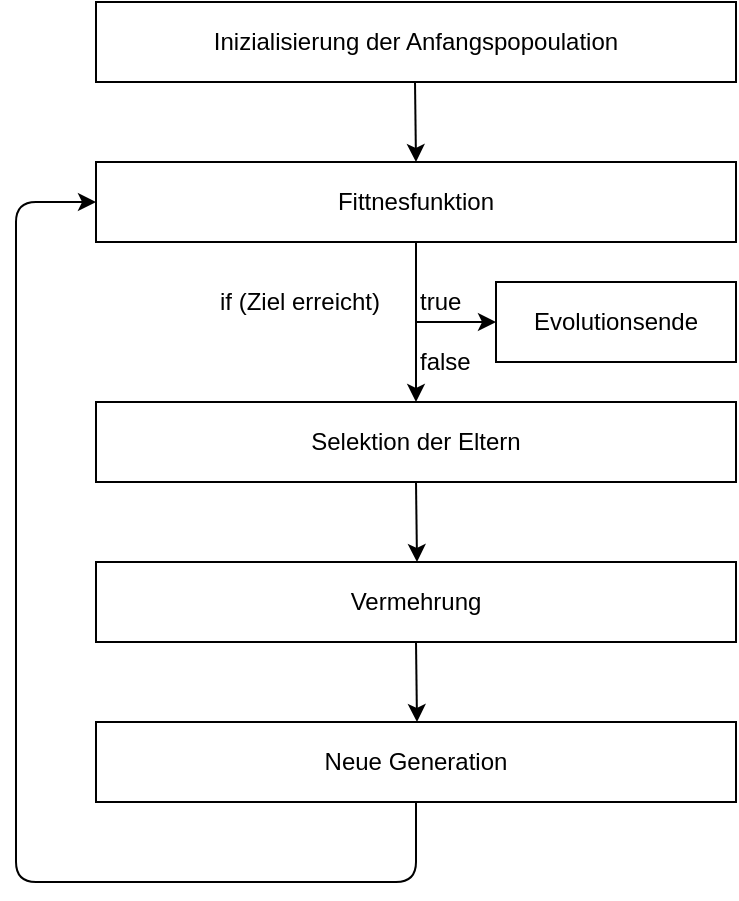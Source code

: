 <mxfile version="11.0.2" type="device"><diagram id="SHstpvbAwNNn-feEU0g2" name="Page-1"><mxGraphModel dx="774" dy="445" grid="1" gridSize="10" guides="1" tooltips="1" connect="1" arrows="1" fold="1" page="1" pageScale="1" pageWidth="850" pageHeight="1100" math="0" shadow="0"><root><mxCell id="0"/><mxCell id="1" parent="0"/><mxCell id="2a3lxwFtPAP2kvA-qEAC-1" value="Inizialisierung der Anfangspopoulation" style="rounded=0;whiteSpace=wrap;html=1;" vertex="1" parent="1"><mxGeometry x="280" y="160" width="320" height="40" as="geometry"/></mxCell><mxCell id="2a3lxwFtPAP2kvA-qEAC-2" value="" style="endArrow=classic;html=1;" edge="1" parent="1"><mxGeometry width="50" height="50" relative="1" as="geometry"><mxPoint x="439.5" y="200" as="sourcePoint"/><mxPoint x="440" y="240" as="targetPoint"/></mxGeometry></mxCell><mxCell id="2a3lxwFtPAP2kvA-qEAC-6" value="" style="endArrow=classic;html=1;" edge="1" parent="1"><mxGeometry width="50" height="50" relative="1" as="geometry"><mxPoint x="440" y="280" as="sourcePoint"/><mxPoint x="440" y="360" as="targetPoint"/></mxGeometry></mxCell><mxCell id="2a3lxwFtPAP2kvA-qEAC-9" value="Fittnesfunktion" style="rounded=0;whiteSpace=wrap;html=1;" vertex="1" parent="1"><mxGeometry x="280" y="240" width="320" height="40" as="geometry"/></mxCell><mxCell id="2a3lxwFtPAP2kvA-qEAC-12" value="" style="endArrow=classic;html=1;" edge="1" parent="1"><mxGeometry width="50" height="50" relative="1" as="geometry"><mxPoint x="440" y="320" as="sourcePoint"/><mxPoint x="480" y="320" as="targetPoint"/></mxGeometry></mxCell><mxCell id="2a3lxwFtPAP2kvA-qEAC-13" value="if (Ziel erreicht)" style="text;html=1;resizable=0;points=[];autosize=1;align=left;verticalAlign=top;spacingTop=-4;" vertex="1" parent="1"><mxGeometry x="340" y="300" width="100" height="20" as="geometry"/></mxCell><mxCell id="2a3lxwFtPAP2kvA-qEAC-14" value="true" style="text;html=1;resizable=0;points=[];autosize=1;align=left;verticalAlign=top;spacingTop=-4;" vertex="1" parent="1"><mxGeometry x="440" y="300" width="40" height="20" as="geometry"/></mxCell><mxCell id="2a3lxwFtPAP2kvA-qEAC-16" value="false" style="text;html=1;resizable=0;points=[];autosize=1;align=left;verticalAlign=top;spacingTop=-4;" vertex="1" parent="1"><mxGeometry x="440" y="330" width="40" height="20" as="geometry"/></mxCell><mxCell id="2a3lxwFtPAP2kvA-qEAC-17" value="Evolutionsende" style="rounded=0;whiteSpace=wrap;html=1;" vertex="1" parent="1"><mxGeometry x="480" y="300" width="120" height="40" as="geometry"/></mxCell><mxCell id="2a3lxwFtPAP2kvA-qEAC-18" value="Selektion der Eltern" style="rounded=0;whiteSpace=wrap;html=1;" vertex="1" parent="1"><mxGeometry x="280" y="360" width="320" height="40" as="geometry"/></mxCell><mxCell id="2a3lxwFtPAP2kvA-qEAC-19" value="Vermehrung" style="rounded=0;whiteSpace=wrap;html=1;" vertex="1" parent="1"><mxGeometry x="280" y="440" width="320" height="40" as="geometry"/></mxCell><mxCell id="2a3lxwFtPAP2kvA-qEAC-20" value="Neue Generation" style="rounded=0;whiteSpace=wrap;html=1;" vertex="1" parent="1"><mxGeometry x="280" y="520" width="320" height="40" as="geometry"/></mxCell><mxCell id="2a3lxwFtPAP2kvA-qEAC-21" value="" style="endArrow=classic;html=1;" edge="1" parent="1"><mxGeometry width="50" height="50" relative="1" as="geometry"><mxPoint x="440" y="400" as="sourcePoint"/><mxPoint x="440.5" y="440" as="targetPoint"/></mxGeometry></mxCell><mxCell id="2a3lxwFtPAP2kvA-qEAC-22" value="" style="endArrow=classic;html=1;" edge="1" parent="1"><mxGeometry width="50" height="50" relative="1" as="geometry"><mxPoint x="440" y="480" as="sourcePoint"/><mxPoint x="440.5" y="520" as="targetPoint"/></mxGeometry></mxCell><mxCell id="2a3lxwFtPAP2kvA-qEAC-25" value="" style="endArrow=classic;html=1;entryX=0;entryY=0.5;entryDx=0;entryDy=0;exitX=0.5;exitY=1;exitDx=0;exitDy=0;" edge="1" parent="1" source="2a3lxwFtPAP2kvA-qEAC-20" target="2a3lxwFtPAP2kvA-qEAC-9"><mxGeometry width="50" height="50" relative="1" as="geometry"><mxPoint x="440" y="600" as="sourcePoint"/><mxPoint x="480" y="280" as="targetPoint"/><Array as="points"><mxPoint x="440" y="600"/><mxPoint x="240" y="600"/><mxPoint x="240" y="260"/></Array></mxGeometry></mxCell></root></mxGraphModel></diagram></mxfile>